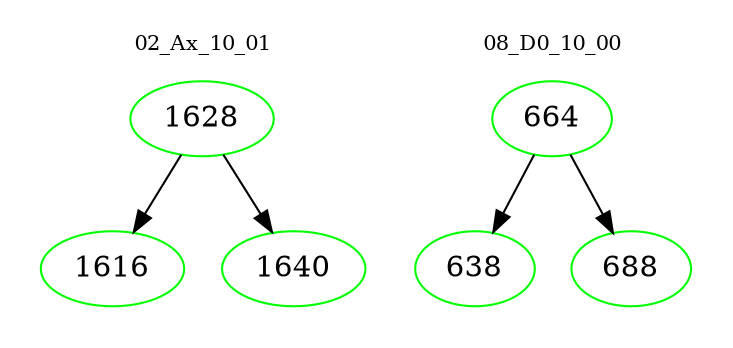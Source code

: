 digraph{
subgraph cluster_0 {
color = white
label = "02_Ax_10_01";
fontsize=10;
T0_1628 [label="1628", color="green"]
T0_1628 -> T0_1616 [color="black"]
T0_1616 [label="1616", color="green"]
T0_1628 -> T0_1640 [color="black"]
T0_1640 [label="1640", color="green"]
}
subgraph cluster_1 {
color = white
label = "08_D0_10_00";
fontsize=10;
T1_664 [label="664", color="green"]
T1_664 -> T1_638 [color="black"]
T1_638 [label="638", color="green"]
T1_664 -> T1_688 [color="black"]
T1_688 [label="688", color="green"]
}
}
